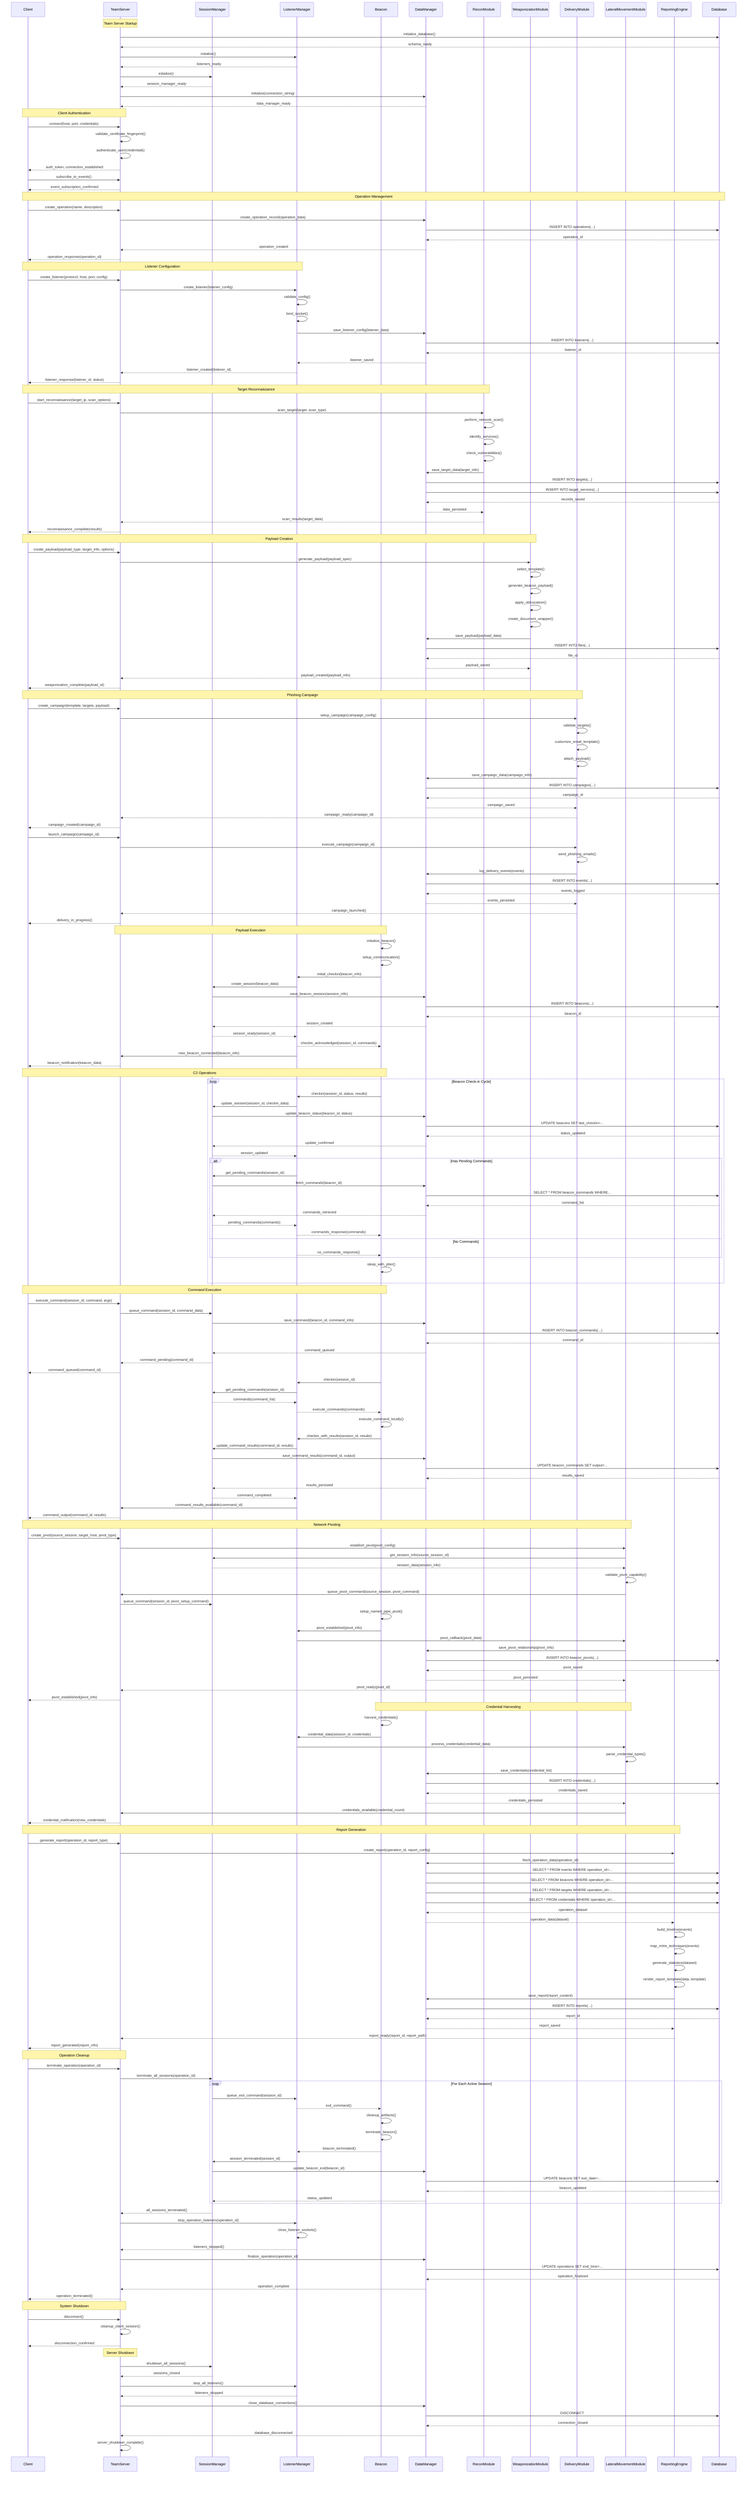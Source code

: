 sequenceDiagram
    participant C as Client
    participant TS as TeamServer
    participant SM as SessionManager
    participant LM as ListenerManager
    participant B as Beacon
    participant DM as DataManager
    participant RM as ReconModule
    participant WM as WeaponizationModule
    participant DelM as DeliveryModule
    participant LMM as LateralMovementModule
    participant RE as ReportingEngine
    participant DB as Database

    %% System Initialization
    Note over TS: Team Server Startup
    TS->>DB: initialize_database()
    DB-->>TS: schema_ready
    TS->>LM: initialize()
    LM-->>TS: listeners_ready
    TS->>SM: initialize()
    SM-->>TS: session_manager_ready
    TS->>DM: initialize(connection_string)
    DM-->>TS: data_manager_ready
    
    %% Client Connection
    Note over C,TS: Client Authentication
    C->>TS: connect(host, port, credentials)
    TS->>TS: validate_certificate_fingerprint()
    TS->>TS: authenticate_user(credentials)
    TS-->>C: auth_token, connection_established
    C->>TS: subscribe_to_events()
    TS-->>C: event_subscription_confirmed
    
    %% Operation Creation
    Note over C,DB: Operation Management
    C->>TS: create_operation(name, description)
    TS->>DM: create_operation_record(operation_data)
    DM->>DB: INSERT INTO operations(...)
    DB-->>DM: operation_id
    DM-->>TS: operation_created
    TS-->>C: operation_response(operation_id)
    
    %% Listener Setup
    Note over C,LM: Listener Configuration
    C->>TS: create_listener(protocol, host, port, config)
    TS->>LM: create_listener(listener_config)
    LM->>LM: validate_config()
    LM->>LM: bind_socket()
    LM->>DM: save_listener_config(listener_data)
    DM->>DB: INSERT INTO listeners(...)
    DB-->>DM: listener_id
    DM-->>LM: listener_saved
    LM-->>TS: listener_created(listener_id)
    TS-->>C: listener_response(listener_id, status)
    
    %% Reconnaissance Phase
    Note over C,RM: Target Reconnaissance
    C->>TS: start_reconnaissance(target_ip, scan_options)
    TS->>RM: scan_target(target, scan_type)
    RM->>RM: perform_network_scan()
    RM->>RM: identify_services()
    RM->>RM: check_vulnerabilities()
    RM->>DM: save_target_data(target_info)
    DM->>DB: INSERT INTO targets(...)
    DM->>DB: INSERT INTO target_services(...)
    DB-->>DM: records_saved
    DM-->>RM: data_persisted
    RM-->>TS: scan_results(target_data)
    TS-->>C: reconnaissance_complete(results)
    
    %% Weaponization Phase
    Note over C,WM: Payload Creation
    C->>TS: create_payload(payload_type, target_info, options)
    TS->>WM: generate_payload(payload_spec)
    WM->>WM: select_template()
    WM->>WM: generate_beacon_payload()
    WM->>WM: apply_obfuscation()
    WM->>WM: create_document_wrapper()
    WM->>DM: save_payload(payload_data)
    DM->>DB: INSERT INTO files(...)
    DB-->>DM: file_id
    DM-->>WM: payload_saved
    WM-->>TS: payload_created(payload_info)
    TS-->>C: weaponization_complete(payload_id)
    
    %% Delivery Phase
    Note over C,DelM: Phishing Campaign
    C->>TS: create_campaign(template, targets, payload)
    TS->>DelM: setup_campaign(campaign_config)
    DelM->>DelM: validate_targets()
    DelM->>DelM: customize_email_template()
    DelM->>DelM: attach_payload()
    DelM->>DM: save_campaign_data(campaign_info)
    DM->>DB: INSERT INTO campaigns(...)
    DB-->>DM: campaign_id
    DM-->>DelM: campaign_saved
    DelM-->>TS: campaign_ready(campaign_id)
    TS-->>C: campaign_created(campaign_id)
    
    C->>TS: launch_campaign(campaign_id)
    TS->>DelM: execute_campaign(campaign_id)
    DelM->>DelM: send_phishing_emails()
    DelM->>DM: log_delivery_events(events)
    DM->>DB: INSERT INTO events(...)
    DB-->>DM: events_logged
    DM-->>DelM: events_persisted
    DelM-->>TS: campaign_launched()
    TS-->>C: delivery_in_progress()
    
    %% Beacon Initialization
    Note over B,TS: Payload Execution
    B->>B: initialize_beacon()
    B->>B: setup_communication()
    B->>LM: initial_checkin(beacon_info)
    LM->>SM: create_session(beacon_data)
    SM->>DM: save_beacon_session(session_info)
    DM->>DB: INSERT INTO beacons(...)
    DB-->>DM: beacon_id
    DM-->>SM: session_created
    SM-->>LM: session_ready(session_id)
    LM-->>B: checkin_acknowledged(session_id, commands)
    LM->>TS: new_beacon_connected(beacon_info)
    TS-->>C: beacon_notification(beacon_data)
    
    %% Command and Control Loop
    Note over C,B: C2 Operations
    loop Beacon Check-in Cycle
        B->>LM: checkin(session_id, status, results)
        LM->>SM: update_session(session_id, checkin_data)
        SM->>DM: update_beacon_status(beacon_id, status)
        DM->>DB: UPDATE beacons SET last_checkin=...
        DB-->>DM: status_updated
        DM-->>SM: update_confirmed
        SM-->>LM: session_updated
        
        alt Has Pending Commands
            LM->>SM: get_pending_commands(session_id)
            SM->>DM: fetch_commands(beacon_id)
            DM->>DB: SELECT * FROM beacon_commands WHERE...
            DB-->>DM: command_list
            DM-->>SM: commands_retrieved
            SM-->>LM: pending_commands(commands)
            LM-->>B: commands_response(commands)
        else No Commands
            LM-->>B: no_commands_response()
        end
        
        B->>B: sleep_with_jitter()
    end
    
    %% Interactive Command Execution
    Note over C,B: Command Execution
    C->>TS: execute_command(session_id, command, args)
    TS->>SM: queue_command(session_id, command_data)
    SM->>DM: save_command(beacon_id, command_info)
    DM->>DB: INSERT INTO beacon_commands(...)
    DB-->>DM: command_id
    DM-->>SM: command_queued
    SM-->>TS: command_pending(command_id)
    TS-->>C: command_queued(command_id)
    
    %% Next beacon checkin
    B->>LM: checkin(session_id)
    LM->>SM: get_pending_commands(session_id)
    SM-->>LM: commands(command_list)
    LM-->>B: execute_commands(commands)
    B->>B: execute_command_locally()
    B->>LM: checkin_with_results(session_id, results)
    LM->>SM: update_command_results(command_id, results)
    SM->>DM: save_command_results(command_id, output)
    DM->>DB: UPDATE beacon_commands SET output=...
    DB-->>DM: results_saved
    DM-->>SM: results_persisted
    SM-->>LM: command_completed
    LM->>TS: command_results_available(command_id)
    TS-->>C: command_output(command_id, results)
    
    %% Lateral Movement
    Note over C,LMM: Network Pivoting
    C->>TS: create_pivot(source_session, target_host, pivot_type)
    TS->>LMM: establish_pivot(pivot_config)
    LMM->>SM: get_session_info(source_session_id)
    SM-->>LMM: session_data(session_info)
    LMM->>LMM: validate_pivot_capability()
    LMM->>TS: queue_pivot_command(source_session, pivot_command)
    TS->>SM: queue_command(session_id, pivot_setup_command)
    
    %% Beacon executes pivot setup
    B->>B: setup_named_pipe_pivot()
    B->>LM: pivot_established(pivot_info)
    LM->>LMM: pivot_callback(pivot_data)
    LMM->>DM: save_pivot_relationship(pivot_info)
    DM->>DB: INSERT INTO beacon_pivots(...)
    DB-->>DM: pivot_saved
    DM-->>LMM: pivot_persisted
    LMM-->>TS: pivot_ready(pivot_id)
    TS-->>C: pivot_established(pivot_info)
    
    %% Credential Collection
    Note over B,LMM: Credential Harvesting
    B->>B: harvest_credentials()
    B->>LM: credential_data(session_id, credentials)
    LM->>LMM: process_credentials(credential_data)
    LMM->>LMM: parse_credential_types()
    LMM->>DM: save_credentials(credential_list)
    DM->>DB: INSERT INTO credentials(...)
    DB-->>DM: credentials_saved
    DM-->>LMM: credentials_persisted
    LMM->>TS: credentials_available(credential_count)
    TS-->>C: credential_notification(new_credentials)
    
    %% Reporting Phase
    Note over C,RE: Report Generation
    C->>TS: generate_report(operation_id, report_type)
    TS->>RE: create_report(operation_id, report_config)
    RE->>DM: fetch_operation_data(operation_id)
    DM->>DB: SELECT * FROM events WHERE operation_id=...
    DM->>DB: SELECT * FROM beacons WHERE operation_id=...
    DM->>DB: SELECT * FROM targets WHERE operation_id=...
    DM->>DB: SELECT * FROM credentials WHERE operation_id=...
    DB-->>DM: operation_dataset
    DM-->>RE: operation_data(dataset)
    
    RE->>RE: build_timeline(events)
    RE->>RE: map_mitre_techniques(events)
    RE->>RE: generate_statistics(dataset)
    RE->>RE: render_report_template(data, template)
    RE->>DM: save_report(report_content)
    DM->>DB: INSERT INTO reports(...)
    DB-->>DM: report_id
    DM-->>RE: report_saved
    RE-->>TS: report_ready(report_id, report_path)
    TS-->>C: report_generated(report_info)
    
    %% Session Cleanup
    Note over C,TS: Operation Cleanup
    C->>TS: terminate_operation(operation_id)
    TS->>SM: terminate_all_sessions(operation_id)
    
    loop For Each Active Session
        SM->>LM: queue_exit_command(session_id)
        LM-->>B: exit_command()
        B->>B: cleanup_artifacts()
        B->>B: terminate_beacon()
        B-->>LM: beacon_terminated()
        LM->>SM: session_terminated(session_id)
        SM->>DM: update_beacon_exit(beacon_id)
        DM->>DB: UPDATE beacons SET exit_date=...
        DB-->>DM: beacon_updated
        DM-->>SM: status_updated
    end
    
    SM-->>TS: all_sessions_terminated()
    TS->>LM: stop_operation_listeners(operation_id)
    LM->>LM: close_listener_sockets()
    LM-->>TS: listeners_stopped()
    TS->>DM: finalize_operation(operation_id)
    DM->>DB: UPDATE operations SET end_time=...
    DB-->>DM: operation_finalized
    DM-->>TS: operation_complete
    TS-->>C: operation_terminated()
    
    %% Cleanup and Shutdown
    Note over C,TS: System Shutdown
    C->>TS: disconnect()
    TS->>TS: cleanup_client_session()
    TS-->>C: disconnection_confirmed
    
    Note over TS: Server Shutdown
    TS->>SM: shutdown_all_sessions()
    SM-->>TS: sessions_closed
    TS->>LM: stop_all_listeners()
    LM-->>TS: listeners_stopped
    TS->>DM: close_database_connections()
    DM->>DB: DISCONNECT
    DB-->>DM: connection_closed
    DM-->>TS: database_disconnected
    TS->>TS: server_shutdown_complete()